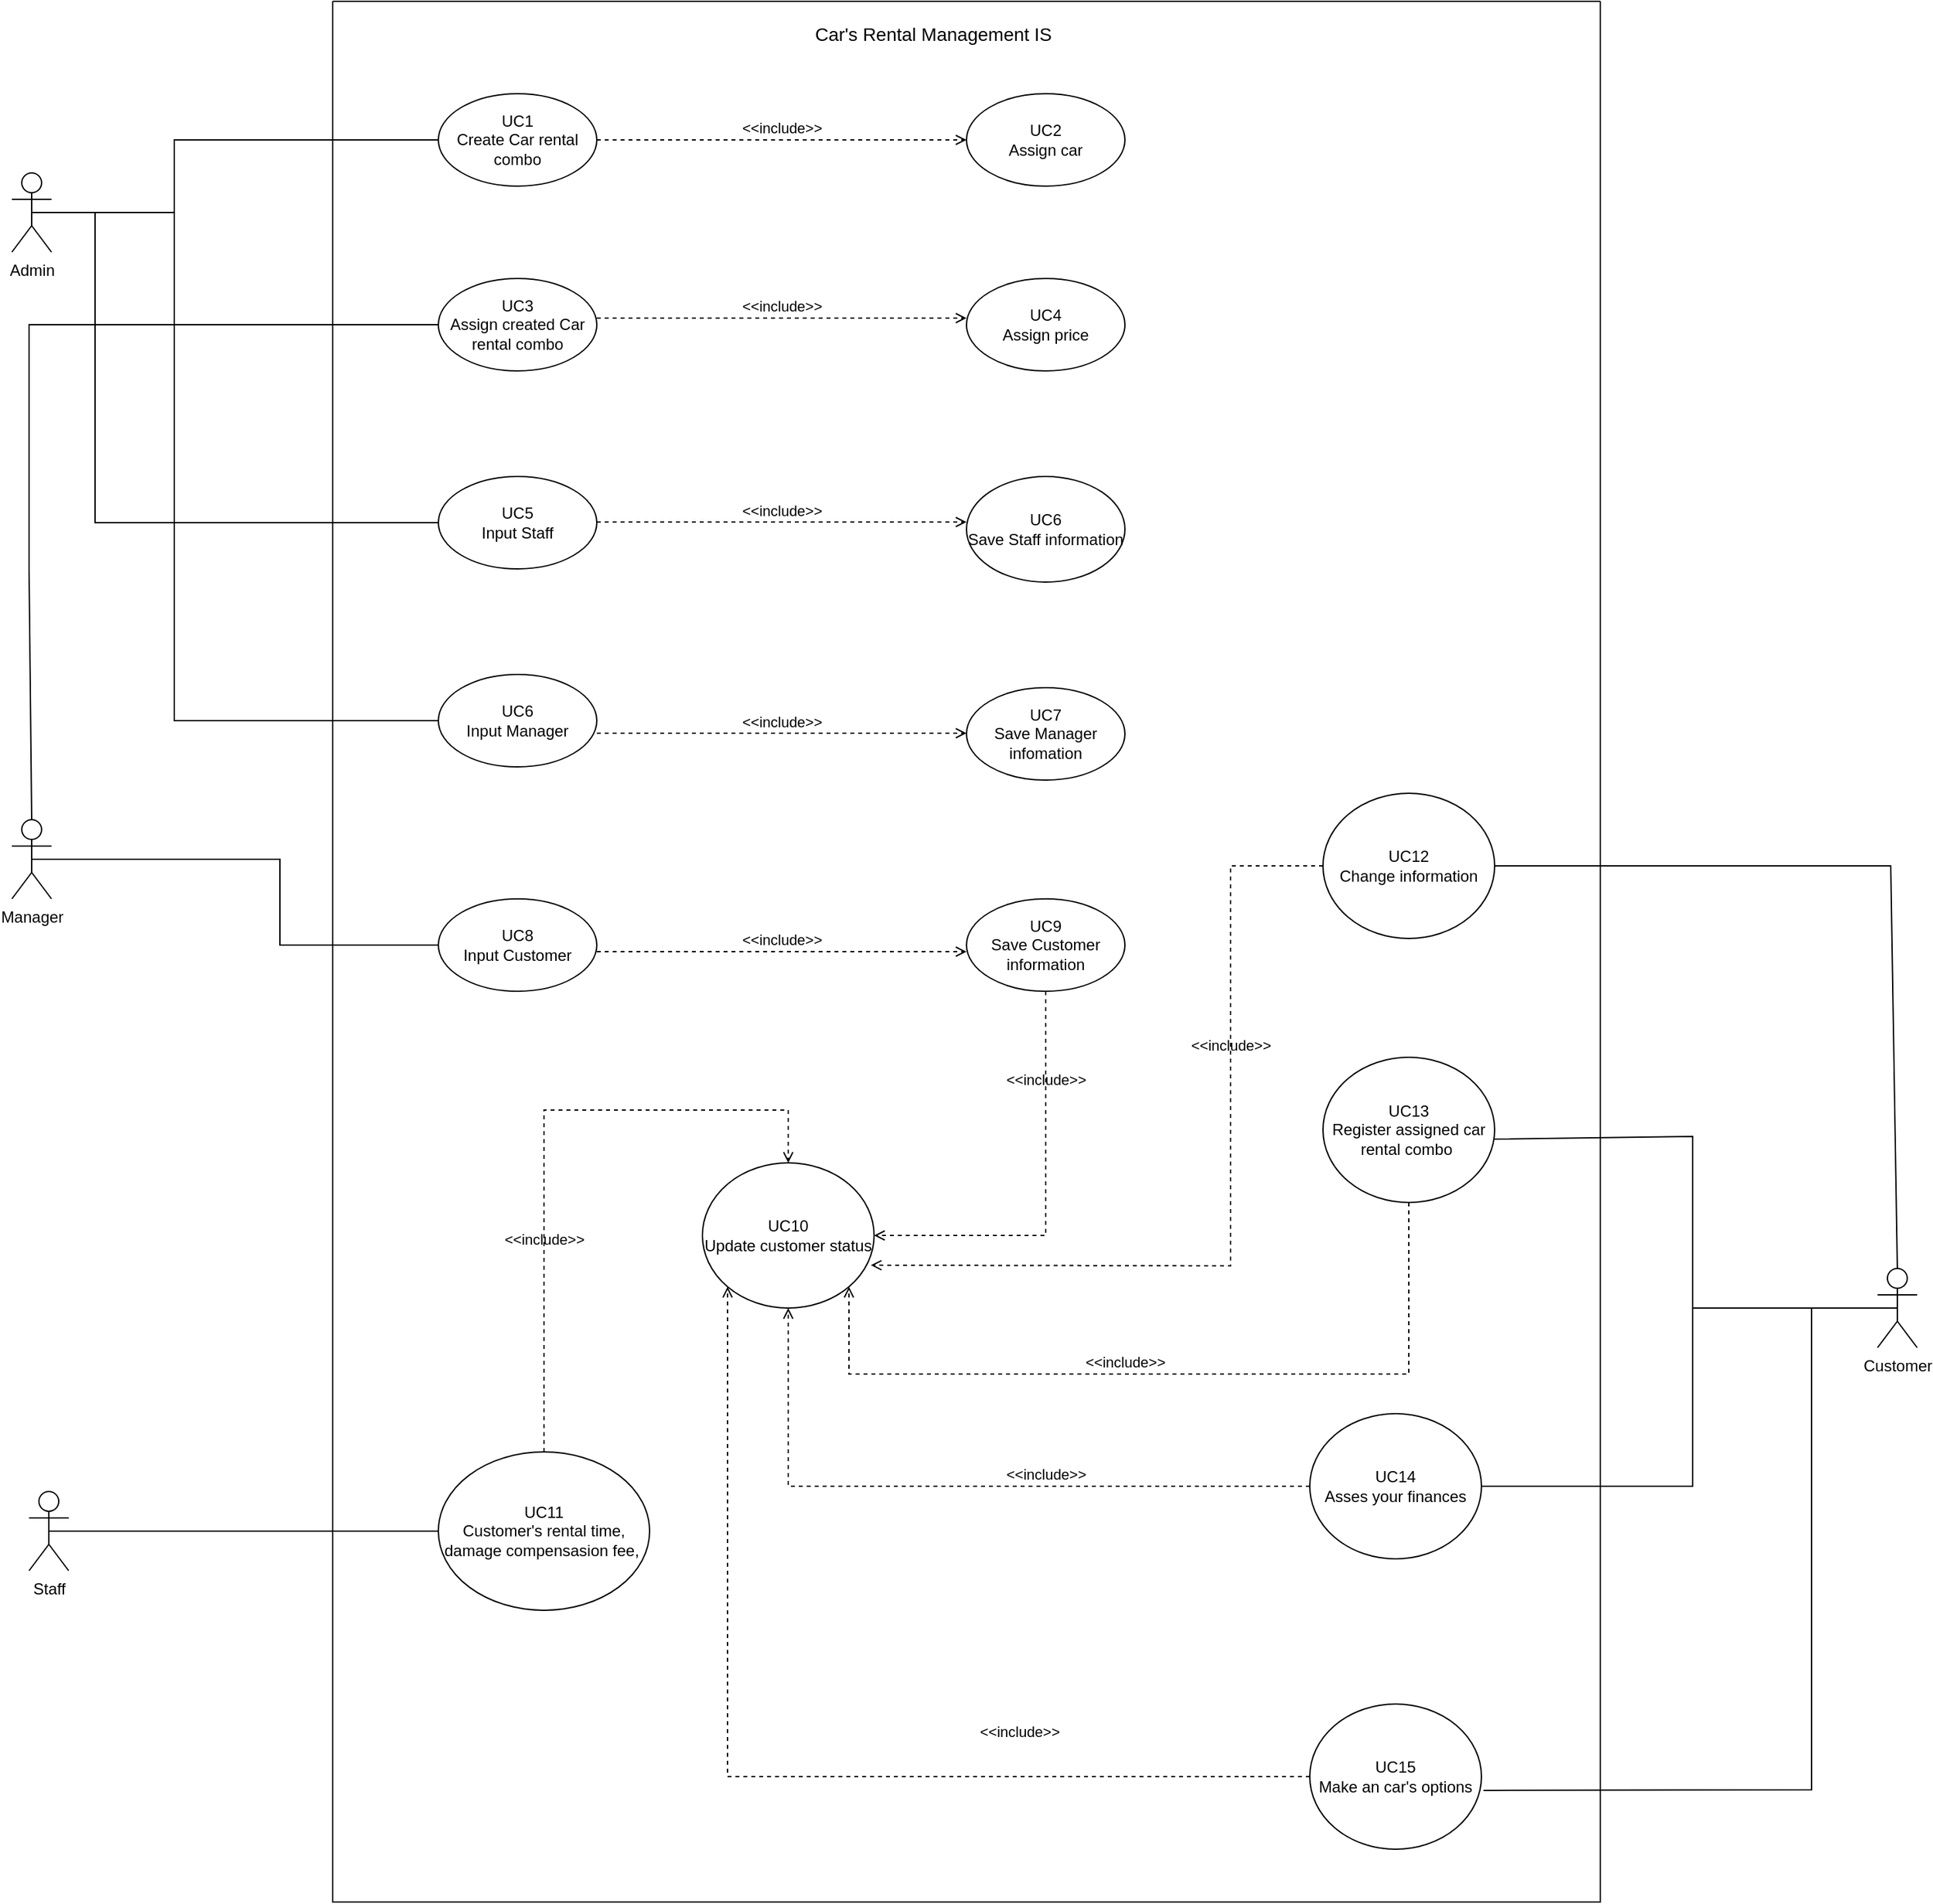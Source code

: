 <mxfile version="20.5.1" type="device"><diagram id="ZmSS-t3QGF8MtFEV1wVy" name="Trang-1"><mxGraphModel dx="2729" dy="1450" grid="1" gridSize="10" guides="1" tooltips="1" connect="1" arrows="1" fold="1" page="1" pageScale="1" pageWidth="827" pageHeight="1169" math="0" shadow="0"><root><mxCell id="0"/><mxCell id="1" parent="0"/><mxCell id="fRWSTMtnIc_Jt-9FSRV6-19" value="" style="swimlane;startSize=0;" vertex="1" parent="1"><mxGeometry x="-200" y="40" width="960" height="1440" as="geometry"/></mxCell><mxCell id="fRWSTMtnIc_Jt-9FSRV6-1" value="UC1&lt;br&gt;Create Car rental combo" style="ellipse;whiteSpace=wrap;html=1;" vertex="1" parent="fRWSTMtnIc_Jt-9FSRV6-19"><mxGeometry x="80" y="70" width="120" height="70" as="geometry"/></mxCell><mxCell id="fRWSTMtnIc_Jt-9FSRV6-38" value="UC2&lt;br&gt;Assign car" style="ellipse;whiteSpace=wrap;html=1;" vertex="1" parent="fRWSTMtnIc_Jt-9FSRV6-19"><mxGeometry x="480" y="70" width="120" height="70" as="geometry"/></mxCell><mxCell id="fRWSTMtnIc_Jt-9FSRV6-37" value="UC4&lt;br&gt;Assign price" style="ellipse;whiteSpace=wrap;html=1;" vertex="1" parent="fRWSTMtnIc_Jt-9FSRV6-19"><mxGeometry x="480" y="210" width="120" height="70" as="geometry"/></mxCell><mxCell id="fRWSTMtnIc_Jt-9FSRV6-36" value="UC3&lt;br&gt;Assign created Car rental combo" style="ellipse;whiteSpace=wrap;html=1;" vertex="1" parent="fRWSTMtnIc_Jt-9FSRV6-19"><mxGeometry x="80" y="210" width="120" height="70" as="geometry"/></mxCell><mxCell id="fRWSTMtnIc_Jt-9FSRV6-41" value="&amp;lt;&amp;lt;include&amp;gt;&amp;gt;" style="html=1;verticalAlign=bottom;labelBackgroundColor=none;endArrow=open;endFill=0;dashed=1;rounded=0;exitX=1;exitY=0.5;exitDx=0;exitDy=0;entryX=0;entryY=0.5;entryDx=0;entryDy=0;" edge="1" parent="fRWSTMtnIc_Jt-9FSRV6-19" source="fRWSTMtnIc_Jt-9FSRV6-1" target="fRWSTMtnIc_Jt-9FSRV6-38"><mxGeometry width="160" relative="1" as="geometry"><mxPoint x="210" y="280" as="sourcePoint"/><mxPoint x="370" y="280" as="targetPoint"/><Array as="points"/></mxGeometry></mxCell><mxCell id="fRWSTMtnIc_Jt-9FSRV6-42" value="&amp;lt;&amp;lt;include&amp;gt;&amp;gt;" style="html=1;verticalAlign=bottom;labelBackgroundColor=none;endArrow=open;endFill=0;dashed=1;rounded=0;exitX=1;exitY=0.5;exitDx=0;exitDy=0;entryX=0;entryY=0.5;entryDx=0;entryDy=0;" edge="1" parent="fRWSTMtnIc_Jt-9FSRV6-19"><mxGeometry width="160" relative="1" as="geometry"><mxPoint x="200" y="240" as="sourcePoint"/><mxPoint x="480" y="240" as="targetPoint"/><Array as="points"/></mxGeometry></mxCell><mxCell id="fRWSTMtnIc_Jt-9FSRV6-43" value="UC5&lt;br&gt;Input Staff" style="ellipse;whiteSpace=wrap;html=1;" vertex="1" parent="fRWSTMtnIc_Jt-9FSRV6-19"><mxGeometry x="80" y="360" width="120" height="70" as="geometry"/></mxCell><mxCell id="fRWSTMtnIc_Jt-9FSRV6-44" value="UC6&lt;br&gt;Save Staff information" style="ellipse;whiteSpace=wrap;html=1;" vertex="1" parent="fRWSTMtnIc_Jt-9FSRV6-19"><mxGeometry x="480" y="360" width="120" height="80" as="geometry"/></mxCell><mxCell id="fRWSTMtnIc_Jt-9FSRV6-45" value="&amp;lt;&amp;lt;include&amp;gt;&amp;gt;" style="html=1;verticalAlign=bottom;labelBackgroundColor=none;endArrow=open;endFill=0;dashed=1;rounded=0;exitX=1;exitY=0.5;exitDx=0;exitDy=0;entryX=0;entryY=0.5;entryDx=0;entryDy=0;" edge="1" parent="fRWSTMtnIc_Jt-9FSRV6-19"><mxGeometry width="160" relative="1" as="geometry"><mxPoint x="200" y="394.5" as="sourcePoint"/><mxPoint x="480" y="394.5" as="targetPoint"/><Array as="points"/></mxGeometry></mxCell><mxCell id="fRWSTMtnIc_Jt-9FSRV6-46" value="UC8&lt;br&gt;Input Customer" style="ellipse;whiteSpace=wrap;html=1;" vertex="1" parent="fRWSTMtnIc_Jt-9FSRV6-19"><mxGeometry x="80" y="680" width="120" height="70" as="geometry"/></mxCell><mxCell id="fRWSTMtnIc_Jt-9FSRV6-47" value="UC9&lt;br&gt;Save Customer information" style="ellipse;whiteSpace=wrap;html=1;" vertex="1" parent="fRWSTMtnIc_Jt-9FSRV6-19"><mxGeometry x="480" y="680" width="120" height="70" as="geometry"/></mxCell><mxCell id="fRWSTMtnIc_Jt-9FSRV6-48" value="&amp;lt;&amp;lt;include&amp;gt;&amp;gt;" style="html=1;verticalAlign=bottom;labelBackgroundColor=none;endArrow=open;endFill=0;dashed=1;rounded=0;exitX=1;exitY=0.5;exitDx=0;exitDy=0;entryX=0;entryY=0.5;entryDx=0;entryDy=0;" edge="1" parent="fRWSTMtnIc_Jt-9FSRV6-19"><mxGeometry width="160" relative="1" as="geometry"><mxPoint x="200" y="720" as="sourcePoint"/><mxPoint x="480" y="720" as="targetPoint"/><Array as="points"/></mxGeometry></mxCell><mxCell id="fRWSTMtnIc_Jt-9FSRV6-49" value="UC11&lt;br&gt;Customer's rental time, damage compensasion fee,&amp;nbsp;" style="ellipse;whiteSpace=wrap;html=1;" vertex="1" parent="fRWSTMtnIc_Jt-9FSRV6-19"><mxGeometry x="80" y="1099" width="160" height="120" as="geometry"/></mxCell><mxCell id="fRWSTMtnIc_Jt-9FSRV6-50" value="UC10&lt;br&gt;Update customer status" style="ellipse;whiteSpace=wrap;html=1;" vertex="1" parent="fRWSTMtnIc_Jt-9FSRV6-19"><mxGeometry x="280" y="880" width="130" height="110" as="geometry"/></mxCell><mxCell id="fRWSTMtnIc_Jt-9FSRV6-51" value="&amp;lt;&amp;lt;include&amp;gt;&amp;gt;" style="html=1;verticalAlign=bottom;labelBackgroundColor=none;endArrow=open;endFill=0;dashed=1;rounded=0;exitX=0.5;exitY=0;exitDx=0;exitDy=0;entryX=0.5;entryY=0;entryDx=0;entryDy=0;" edge="1" parent="fRWSTMtnIc_Jt-9FSRV6-19" source="fRWSTMtnIc_Jt-9FSRV6-49" target="fRWSTMtnIc_Jt-9FSRV6-50"><mxGeometry x="-0.372" width="160" relative="1" as="geometry"><mxPoint x="250" y="680" as="sourcePoint"/><mxPoint x="410" y="680" as="targetPoint"/><Array as="points"><mxPoint x="160" y="840"/><mxPoint x="345" y="840"/></Array><mxPoint as="offset"/></mxGeometry></mxCell><mxCell id="fRWSTMtnIc_Jt-9FSRV6-52" value="&amp;lt;&amp;lt;include&amp;gt;&amp;gt;" style="html=1;verticalAlign=bottom;labelBackgroundColor=none;endArrow=open;endFill=0;dashed=1;rounded=0;exitX=0.5;exitY=1;exitDx=0;exitDy=0;entryX=1;entryY=0.5;entryDx=0;entryDy=0;" edge="1" parent="fRWSTMtnIc_Jt-9FSRV6-19" source="fRWSTMtnIc_Jt-9FSRV6-47" target="fRWSTMtnIc_Jt-9FSRV6-50"><mxGeometry x="-0.52" width="160" relative="1" as="geometry"><mxPoint x="210" y="570" as="sourcePoint"/><mxPoint x="490" y="570" as="targetPoint"/><Array as="points"><mxPoint x="540" y="935"/></Array><mxPoint as="offset"/></mxGeometry></mxCell><mxCell id="fRWSTMtnIc_Jt-9FSRV6-54" value="UC6&lt;br&gt;Input Manager" style="ellipse;whiteSpace=wrap;html=1;" vertex="1" parent="fRWSTMtnIc_Jt-9FSRV6-19"><mxGeometry x="80" y="510" width="120" height="70" as="geometry"/></mxCell><mxCell id="fRWSTMtnIc_Jt-9FSRV6-55" value="UC7&lt;br&gt;Save Manager infomation" style="ellipse;whiteSpace=wrap;html=1;" vertex="1" parent="fRWSTMtnIc_Jt-9FSRV6-19"><mxGeometry x="480" y="520" width="120" height="70" as="geometry"/></mxCell><mxCell id="fRWSTMtnIc_Jt-9FSRV6-56" value="&amp;lt;&amp;lt;include&amp;gt;&amp;gt;" style="html=1;verticalAlign=bottom;labelBackgroundColor=none;endArrow=open;endFill=0;dashed=1;rounded=0;exitX=1;exitY=0.5;exitDx=0;exitDy=0;entryX=0;entryY=0.5;entryDx=0;entryDy=0;" edge="1" parent="fRWSTMtnIc_Jt-9FSRV6-19"><mxGeometry width="160" relative="1" as="geometry"><mxPoint x="200" y="554.5" as="sourcePoint"/><mxPoint x="480" y="554.5" as="targetPoint"/><Array as="points"/></mxGeometry></mxCell><mxCell id="fRWSTMtnIc_Jt-9FSRV6-62" value="" style="endArrow=none;html=1;rounded=0;entryX=0;entryY=0.5;entryDx=0;entryDy=0;exitX=0;exitY=0.5;exitDx=0;exitDy=0;" edge="1" parent="fRWSTMtnIc_Jt-9FSRV6-19" source="fRWSTMtnIc_Jt-9FSRV6-54" target="fRWSTMtnIc_Jt-9FSRV6-1"><mxGeometry width="50" height="50" relative="1" as="geometry"><mxPoint x="-120" y="160" as="sourcePoint"/><mxPoint x="100" y="270" as="targetPoint"/><Array as="points"><mxPoint x="-120" y="545"/><mxPoint x="-120" y="105"/></Array></mxGeometry></mxCell><mxCell id="fRWSTMtnIc_Jt-9FSRV6-97" value="UC12&lt;br&gt;Change information" style="ellipse;whiteSpace=wrap;html=1;" vertex="1" parent="fRWSTMtnIc_Jt-9FSRV6-19"><mxGeometry x="750" y="600" width="130" height="110" as="geometry"/></mxCell><mxCell id="fRWSTMtnIc_Jt-9FSRV6-98" value="UC13&lt;br&gt;Register assigned car rental combo&amp;nbsp;" style="ellipse;whiteSpace=wrap;html=1;" vertex="1" parent="fRWSTMtnIc_Jt-9FSRV6-19"><mxGeometry x="750" y="800" width="130" height="110" as="geometry"/></mxCell><mxCell id="fRWSTMtnIc_Jt-9FSRV6-99" value="UC14&lt;br&gt;Asses your finances" style="ellipse;whiteSpace=wrap;html=1;" vertex="1" parent="fRWSTMtnIc_Jt-9FSRV6-19"><mxGeometry x="740" y="1070" width="130" height="110" as="geometry"/></mxCell><mxCell id="fRWSTMtnIc_Jt-9FSRV6-102" value="&amp;lt;&amp;lt;include&amp;gt;&amp;gt;" style="html=1;verticalAlign=bottom;labelBackgroundColor=none;endArrow=open;endFill=0;dashed=1;rounded=0;exitX=0;exitY=0.5;exitDx=0;exitDy=0;entryX=0.981;entryY=0.705;entryDx=0;entryDy=0;entryPerimeter=0;" edge="1" parent="fRWSTMtnIc_Jt-9FSRV6-19" source="fRWSTMtnIc_Jt-9FSRV6-97" target="fRWSTMtnIc_Jt-9FSRV6-50"><mxGeometry x="-0.334" width="160" relative="1" as="geometry"><mxPoint x="210" y="730" as="sourcePoint"/><mxPoint x="490" y="730" as="targetPoint"/><Array as="points"><mxPoint x="680" y="655"/><mxPoint x="680" y="800"/><mxPoint x="680" y="958"/></Array><mxPoint as="offset"/></mxGeometry></mxCell><mxCell id="fRWSTMtnIc_Jt-9FSRV6-103" value="&amp;lt;&amp;lt;include&amp;gt;&amp;gt;" style="html=1;verticalAlign=bottom;labelBackgroundColor=none;endArrow=open;endFill=0;dashed=1;rounded=0;exitX=0.5;exitY=1;exitDx=0;exitDy=0;entryX=1;entryY=1;entryDx=0;entryDy=0;" edge="1" parent="fRWSTMtnIc_Jt-9FSRV6-19" source="fRWSTMtnIc_Jt-9FSRV6-98" target="fRWSTMtnIc_Jt-9FSRV6-50"><mxGeometry x="0.113" width="160" relative="1" as="geometry"><mxPoint x="220" y="740" as="sourcePoint"/><mxPoint x="500" y="740" as="targetPoint"/><Array as="points"><mxPoint x="815" y="1040"/><mxPoint x="391" y="1040"/></Array><mxPoint as="offset"/></mxGeometry></mxCell><mxCell id="fRWSTMtnIc_Jt-9FSRV6-104" value="&amp;lt;&amp;lt;include&amp;gt;&amp;gt;" style="html=1;verticalAlign=bottom;labelBackgroundColor=none;endArrow=open;endFill=0;dashed=1;rounded=0;exitX=0;exitY=0.5;exitDx=0;exitDy=0;entryX=0.5;entryY=1;entryDx=0;entryDy=0;" edge="1" parent="fRWSTMtnIc_Jt-9FSRV6-19" source="fRWSTMtnIc_Jt-9FSRV6-99" target="fRWSTMtnIc_Jt-9FSRV6-50"><mxGeometry x="-0.245" width="160" relative="1" as="geometry"><mxPoint x="340" y="1124.5" as="sourcePoint"/><mxPoint x="620" y="1120" as="targetPoint"/><Array as="points"><mxPoint x="540" y="1125"/><mxPoint x="345" y="1125"/></Array><mxPoint as="offset"/></mxGeometry></mxCell><mxCell id="fRWSTMtnIc_Jt-9FSRV6-105" value="&lt;font style=&quot;font-size: 14px;&quot;&gt;Car's Rental Management IS&lt;/font&gt;" style="text;html=1;strokeColor=none;fillColor=none;align=center;verticalAlign=middle;whiteSpace=wrap;rounded=0;" vertex="1" parent="fRWSTMtnIc_Jt-9FSRV6-19"><mxGeometry x="350" y="10" width="210" height="30" as="geometry"/></mxCell><mxCell id="fRWSTMtnIc_Jt-9FSRV6-106" value="UC15&lt;br&gt;Make an car's options" style="ellipse;whiteSpace=wrap;html=1;" vertex="1" parent="fRWSTMtnIc_Jt-9FSRV6-19"><mxGeometry x="740" y="1290" width="130" height="110" as="geometry"/></mxCell><mxCell id="fRWSTMtnIc_Jt-9FSRV6-107" value="&amp;lt;&amp;lt;include&amp;gt;&amp;gt;" style="html=1;verticalAlign=bottom;labelBackgroundColor=none;endArrow=open;endFill=0;dashed=1;rounded=0;exitX=0;exitY=0.5;exitDx=0;exitDy=0;entryX=0;entryY=1;entryDx=0;entryDy=0;" edge="1" parent="fRWSTMtnIc_Jt-9FSRV6-19" source="fRWSTMtnIc_Jt-9FSRV6-106" target="fRWSTMtnIc_Jt-9FSRV6-50"><mxGeometry x="-0.458" y="-25" width="160" relative="1" as="geometry"><mxPoint x="210" y="730" as="sourcePoint"/><mxPoint x="490" y="730" as="targetPoint"/><Array as="points"><mxPoint x="299" y="1345"/></Array><mxPoint as="offset"/></mxGeometry></mxCell><mxCell id="fRWSTMtnIc_Jt-9FSRV6-20" value="Staff" style="shape=umlActor;verticalLabelPosition=bottom;verticalAlign=top;html=1;outlineConnect=0;" vertex="1" parent="1"><mxGeometry x="-430" y="1169" width="30" height="60" as="geometry"/></mxCell><mxCell id="fRWSTMtnIc_Jt-9FSRV6-21" value="Admin" style="shape=umlActor;verticalLabelPosition=bottom;verticalAlign=top;html=1;outlineConnect=0;" vertex="1" parent="1"><mxGeometry x="-443" y="170" width="30" height="60" as="geometry"/></mxCell><mxCell id="fRWSTMtnIc_Jt-9FSRV6-22" value="Manager" style="shape=umlActor;verticalLabelPosition=bottom;verticalAlign=top;html=1;outlineConnect=0;" vertex="1" parent="1"><mxGeometry x="-443" y="660" width="30" height="60" as="geometry"/></mxCell><mxCell id="fRWSTMtnIc_Jt-9FSRV6-59" value="" style="endArrow=none;html=1;rounded=0;exitX=0.5;exitY=0.5;exitDx=0;exitDy=0;exitPerimeter=0;" edge="1" parent="1" source="fRWSTMtnIc_Jt-9FSRV6-21"><mxGeometry width="50" height="50" relative="1" as="geometry"><mxPoint x="-150" y="360" as="sourcePoint"/><mxPoint x="-320" y="200" as="targetPoint"/></mxGeometry></mxCell><mxCell id="fRWSTMtnIc_Jt-9FSRV6-67" value="" style="endArrow=none;html=1;rounded=0;exitX=0.5;exitY=0;exitDx=0;exitDy=0;exitPerimeter=0;entryX=0;entryY=0.5;entryDx=0;entryDy=0;" edge="1" parent="1" source="fRWSTMtnIc_Jt-9FSRV6-22" target="fRWSTMtnIc_Jt-9FSRV6-36"><mxGeometry width="50" height="50" relative="1" as="geometry"><mxPoint x="-190" y="640" as="sourcePoint"/><mxPoint x="-140" y="590" as="targetPoint"/><Array as="points"><mxPoint x="-430" y="470"/><mxPoint x="-430" y="285"/></Array></mxGeometry></mxCell><mxCell id="fRWSTMtnIc_Jt-9FSRV6-73" value="" style="endArrow=none;html=1;rounded=0;exitX=0.5;exitY=0.5;exitDx=0;exitDy=0;exitPerimeter=0;entryX=0;entryY=0.5;entryDx=0;entryDy=0;" edge="1" parent="1" source="fRWSTMtnIc_Jt-9FSRV6-22" target="fRWSTMtnIc_Jt-9FSRV6-46"><mxGeometry width="50" height="50" relative="1" as="geometry"><mxPoint x="-190" y="870" as="sourcePoint"/><mxPoint x="-140" y="820" as="targetPoint"/><Array as="points"><mxPoint x="-240" y="690"/><mxPoint x="-240" y="755"/></Array></mxGeometry></mxCell><mxCell id="fRWSTMtnIc_Jt-9FSRV6-74" value="" style="endArrow=none;html=1;rounded=0;exitX=0.5;exitY=0.5;exitDx=0;exitDy=0;exitPerimeter=0;entryX=0;entryY=0.5;entryDx=0;entryDy=0;" edge="1" parent="1" source="fRWSTMtnIc_Jt-9FSRV6-20" target="fRWSTMtnIc_Jt-9FSRV6-49"><mxGeometry width="50" height="50" relative="1" as="geometry"><mxPoint x="200" y="1030" as="sourcePoint"/><mxPoint x="250" y="980" as="targetPoint"/></mxGeometry></mxCell><mxCell id="fRWSTMtnIc_Jt-9FSRV6-100" value="Customer" style="shape=umlActor;verticalLabelPosition=bottom;verticalAlign=top;html=1;outlineConnect=0;" vertex="1" parent="1"><mxGeometry x="970" y="1000" width="30" height="60" as="geometry"/></mxCell><mxCell id="fRWSTMtnIc_Jt-9FSRV6-108" value="" style="endArrow=none;html=1;rounded=0;fontSize=14;exitX=1;exitY=0.5;exitDx=0;exitDy=0;entryX=0.5;entryY=0;entryDx=0;entryDy=0;entryPerimeter=0;" edge="1" parent="1" source="fRWSTMtnIc_Jt-9FSRV6-97" target="fRWSTMtnIc_Jt-9FSRV6-100"><mxGeometry width="50" height="50" relative="1" as="geometry"><mxPoint x="900" y="1010" as="sourcePoint"/><mxPoint x="950" y="960" as="targetPoint"/><Array as="points"><mxPoint x="980" y="695"/></Array></mxGeometry></mxCell><mxCell id="fRWSTMtnIc_Jt-9FSRV6-109" value="" style="endArrow=none;html=1;rounded=0;fontSize=14;exitX=0.996;exitY=0.564;exitDx=0;exitDy=0;exitPerimeter=0;entryX=0.5;entryY=0.5;entryDx=0;entryDy=0;entryPerimeter=0;" edge="1" parent="1" source="fRWSTMtnIc_Jt-9FSRV6-98" target="fRWSTMtnIc_Jt-9FSRV6-100"><mxGeometry width="50" height="50" relative="1" as="geometry"><mxPoint x="900" y="1010" as="sourcePoint"/><mxPoint x="950" y="960" as="targetPoint"/><Array as="points"><mxPoint x="830" y="900"/><mxPoint x="830" y="1030"/></Array></mxGeometry></mxCell><mxCell id="fRWSTMtnIc_Jt-9FSRV6-110" value="" style="endArrow=none;html=1;rounded=0;fontSize=14;exitX=1;exitY=0.5;exitDx=0;exitDy=0;" edge="1" parent="1" source="fRWSTMtnIc_Jt-9FSRV6-99"><mxGeometry width="50" height="50" relative="1" as="geometry"><mxPoint x="900" y="1190" as="sourcePoint"/><mxPoint x="830" y="1030" as="targetPoint"/><Array as="points"><mxPoint x="830" y="1165"/></Array></mxGeometry></mxCell><mxCell id="fRWSTMtnIc_Jt-9FSRV6-111" value="" style="endArrow=none;html=1;rounded=0;fontSize=14;exitX=1.012;exitY=0.595;exitDx=0;exitDy=0;exitPerimeter=0;" edge="1" parent="1" source="fRWSTMtnIc_Jt-9FSRV6-106"><mxGeometry width="50" height="50" relative="1" as="geometry"><mxPoint x="900" y="1350" as="sourcePoint"/><mxPoint x="920" y="1030" as="targetPoint"/><Array as="points"><mxPoint x="920" y="1395"/></Array></mxGeometry></mxCell><mxCell id="fRWSTMtnIc_Jt-9FSRV6-112" value="" style="endArrow=none;html=1;rounded=0;entryX=0;entryY=0.5;entryDx=0;entryDy=0;" edge="1" parent="1" target="fRWSTMtnIc_Jt-9FSRV6-43"><mxGeometry width="50" height="50" relative="1" as="geometry"><mxPoint x="-380" y="200" as="sourcePoint"/><mxPoint x="-120" y="435" as="targetPoint"/><Array as="points"><mxPoint x="-380" y="435"/></Array></mxGeometry></mxCell><mxCell id="fRWSTMtnIc_Jt-9FSRV6-113" value="" style="endArrow=none;html=1;rounded=0;entryX=0;entryY=0.5;entryDx=0;entryDy=0;" edge="1" parent="1" target="fRWSTMtnIc_Jt-9FSRV6-43"><mxGeometry width="50" height="50" relative="1" as="geometry"><mxPoint x="-280" y="435" as="sourcePoint"/><mxPoint x="-120" y="435" as="targetPoint"/></mxGeometry></mxCell></root></mxGraphModel></diagram></mxfile>